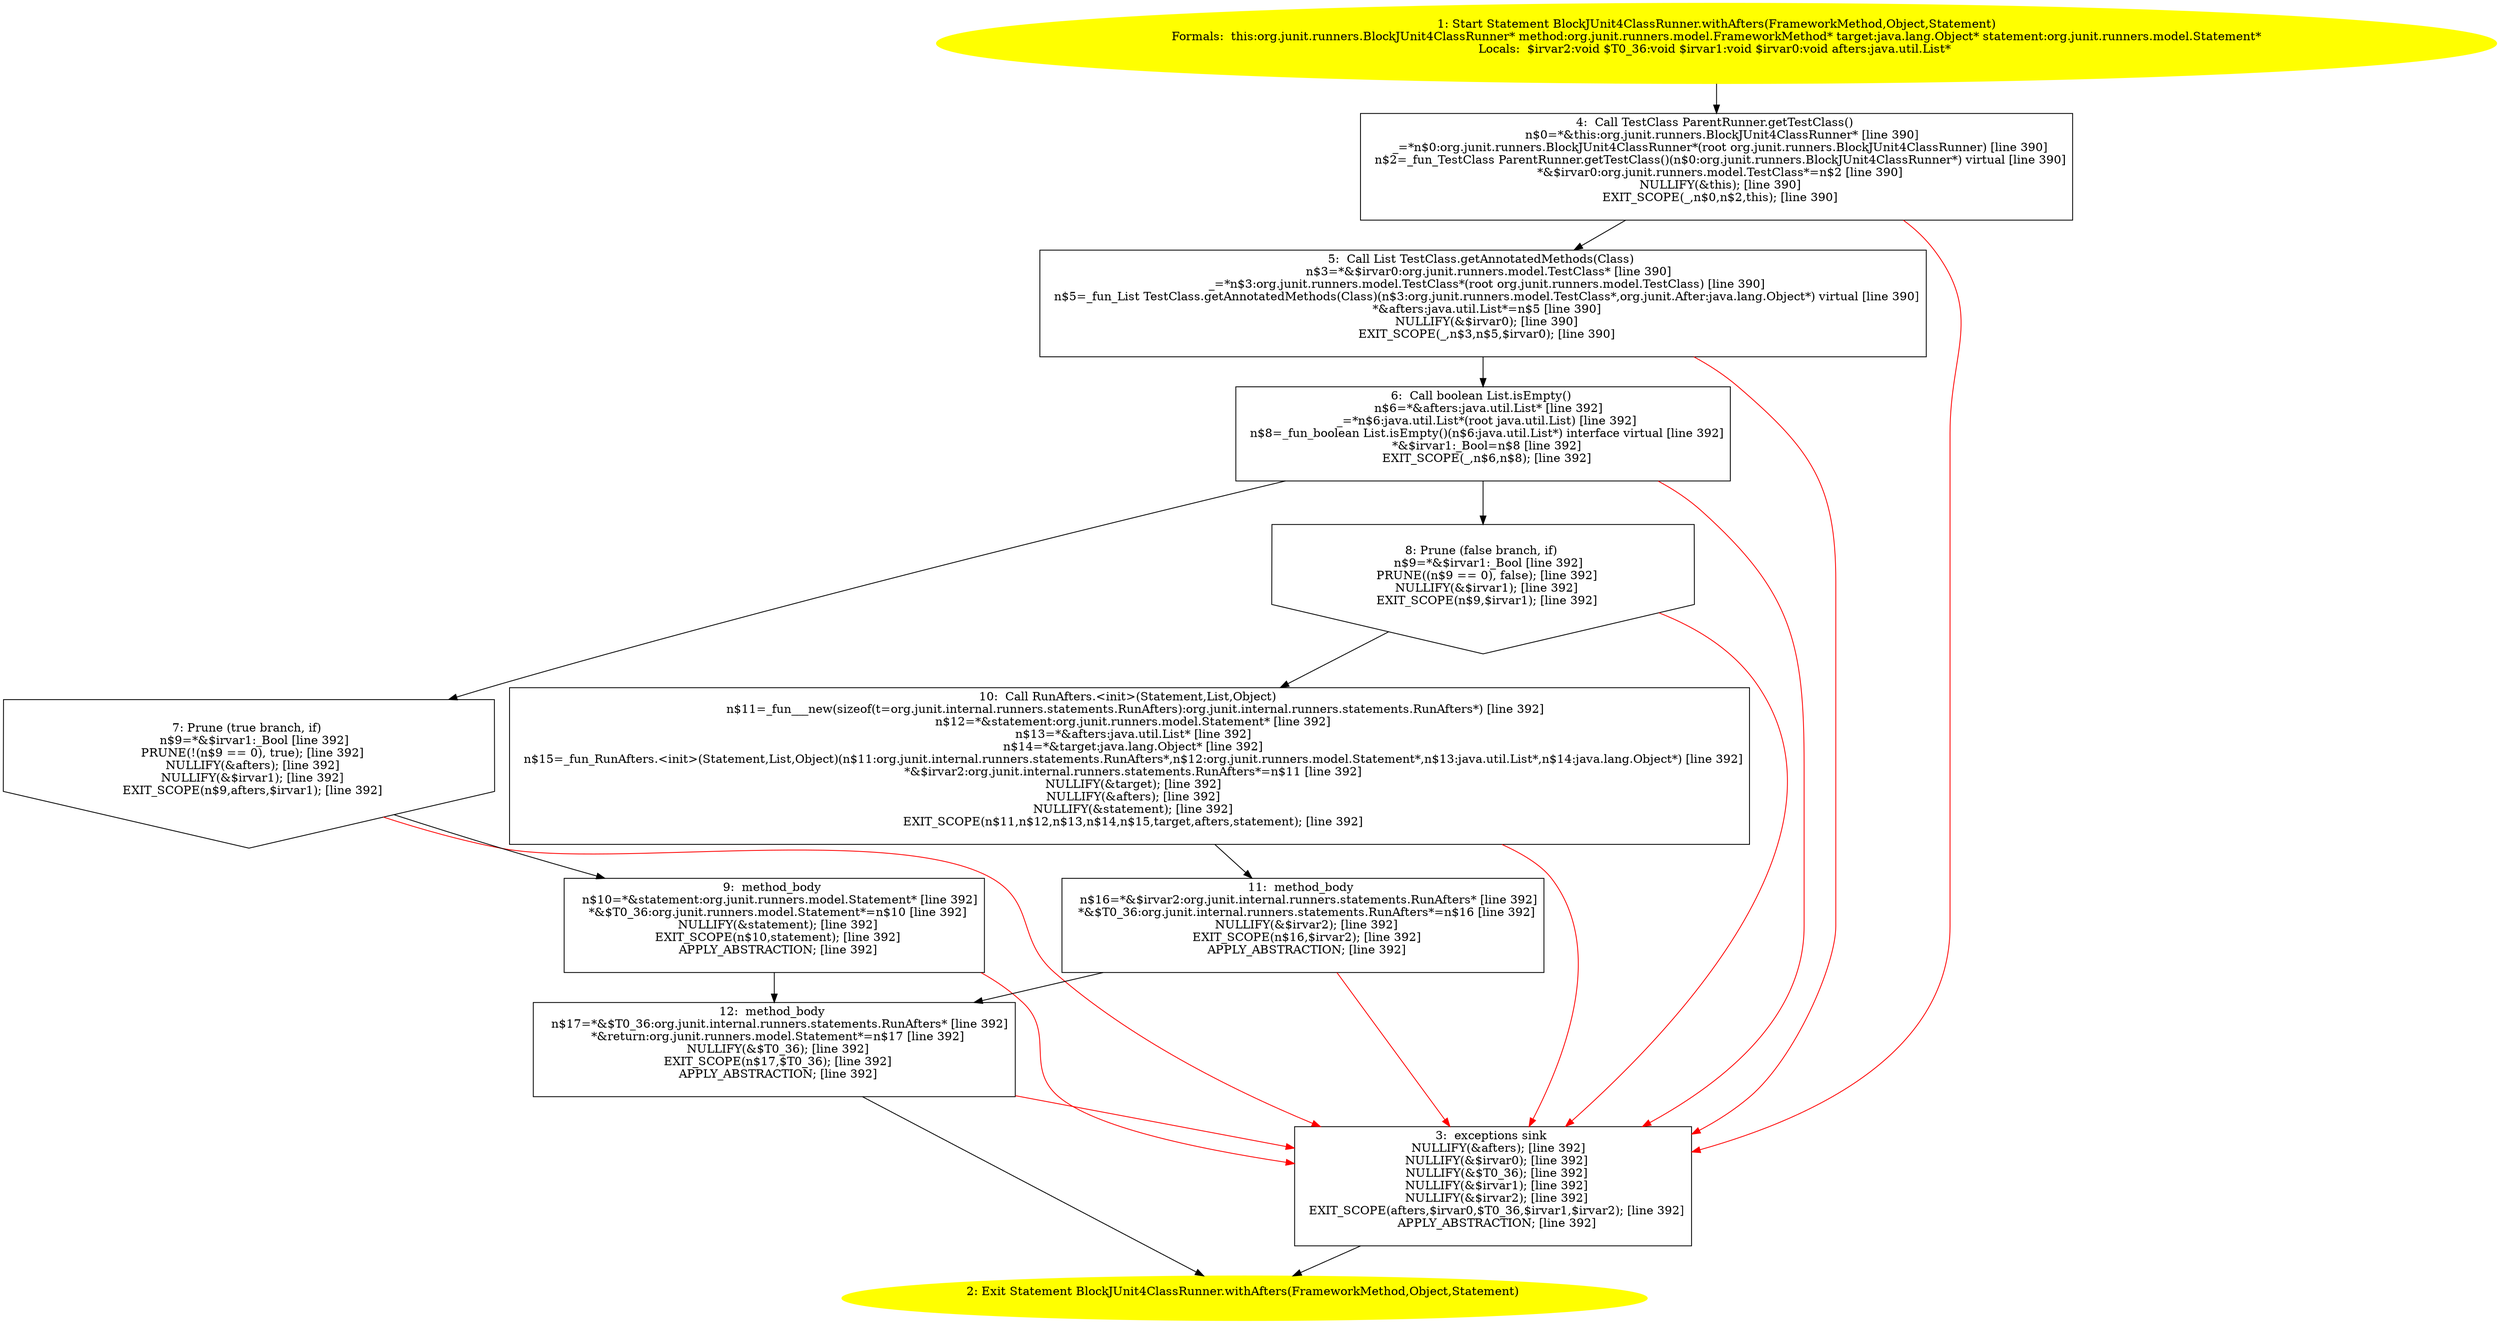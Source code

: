 /* @generated */
digraph cfg {
"org.junit.runners.BlockJUnit4ClassRunner.withAfters(org.junit.runners.model.FrameworkMethod,java.lan.8e931136e2bd86034972104a67852407_1" [label="1: Start Statement BlockJUnit4ClassRunner.withAfters(FrameworkMethod,Object,Statement)\nFormals:  this:org.junit.runners.BlockJUnit4ClassRunner* method:org.junit.runners.model.FrameworkMethod* target:java.lang.Object* statement:org.junit.runners.model.Statement*\nLocals:  $irvar2:void $T0_36:void $irvar1:void $irvar0:void afters:java.util.List* \n  " color=yellow style=filled]
	

	 "org.junit.runners.BlockJUnit4ClassRunner.withAfters(org.junit.runners.model.FrameworkMethod,java.lan.8e931136e2bd86034972104a67852407_1" -> "org.junit.runners.BlockJUnit4ClassRunner.withAfters(org.junit.runners.model.FrameworkMethod,java.lan.8e931136e2bd86034972104a67852407_4" ;
"org.junit.runners.BlockJUnit4ClassRunner.withAfters(org.junit.runners.model.FrameworkMethod,java.lan.8e931136e2bd86034972104a67852407_2" [label="2: Exit Statement BlockJUnit4ClassRunner.withAfters(FrameworkMethod,Object,Statement) \n  " color=yellow style=filled]
	

"org.junit.runners.BlockJUnit4ClassRunner.withAfters(org.junit.runners.model.FrameworkMethod,java.lan.8e931136e2bd86034972104a67852407_3" [label="3:  exceptions sink \n   NULLIFY(&afters); [line 392]\n  NULLIFY(&$irvar0); [line 392]\n  NULLIFY(&$T0_36); [line 392]\n  NULLIFY(&$irvar1); [line 392]\n  NULLIFY(&$irvar2); [line 392]\n  EXIT_SCOPE(afters,$irvar0,$T0_36,$irvar1,$irvar2); [line 392]\n  APPLY_ABSTRACTION; [line 392]\n " shape="box"]
	

	 "org.junit.runners.BlockJUnit4ClassRunner.withAfters(org.junit.runners.model.FrameworkMethod,java.lan.8e931136e2bd86034972104a67852407_3" -> "org.junit.runners.BlockJUnit4ClassRunner.withAfters(org.junit.runners.model.FrameworkMethod,java.lan.8e931136e2bd86034972104a67852407_2" ;
"org.junit.runners.BlockJUnit4ClassRunner.withAfters(org.junit.runners.model.FrameworkMethod,java.lan.8e931136e2bd86034972104a67852407_4" [label="4:  Call TestClass ParentRunner.getTestClass() \n   n$0=*&this:org.junit.runners.BlockJUnit4ClassRunner* [line 390]\n  _=*n$0:org.junit.runners.BlockJUnit4ClassRunner*(root org.junit.runners.BlockJUnit4ClassRunner) [line 390]\n  n$2=_fun_TestClass ParentRunner.getTestClass()(n$0:org.junit.runners.BlockJUnit4ClassRunner*) virtual [line 390]\n  *&$irvar0:org.junit.runners.model.TestClass*=n$2 [line 390]\n  NULLIFY(&this); [line 390]\n  EXIT_SCOPE(_,n$0,n$2,this); [line 390]\n " shape="box"]
	

	 "org.junit.runners.BlockJUnit4ClassRunner.withAfters(org.junit.runners.model.FrameworkMethod,java.lan.8e931136e2bd86034972104a67852407_4" -> "org.junit.runners.BlockJUnit4ClassRunner.withAfters(org.junit.runners.model.FrameworkMethod,java.lan.8e931136e2bd86034972104a67852407_5" ;
	 "org.junit.runners.BlockJUnit4ClassRunner.withAfters(org.junit.runners.model.FrameworkMethod,java.lan.8e931136e2bd86034972104a67852407_4" -> "org.junit.runners.BlockJUnit4ClassRunner.withAfters(org.junit.runners.model.FrameworkMethod,java.lan.8e931136e2bd86034972104a67852407_3" [color="red" ];
"org.junit.runners.BlockJUnit4ClassRunner.withAfters(org.junit.runners.model.FrameworkMethod,java.lan.8e931136e2bd86034972104a67852407_5" [label="5:  Call List TestClass.getAnnotatedMethods(Class) \n   n$3=*&$irvar0:org.junit.runners.model.TestClass* [line 390]\n  _=*n$3:org.junit.runners.model.TestClass*(root org.junit.runners.model.TestClass) [line 390]\n  n$5=_fun_List TestClass.getAnnotatedMethods(Class)(n$3:org.junit.runners.model.TestClass*,org.junit.After:java.lang.Object*) virtual [line 390]\n  *&afters:java.util.List*=n$5 [line 390]\n  NULLIFY(&$irvar0); [line 390]\n  EXIT_SCOPE(_,n$3,n$5,$irvar0); [line 390]\n " shape="box"]
	

	 "org.junit.runners.BlockJUnit4ClassRunner.withAfters(org.junit.runners.model.FrameworkMethod,java.lan.8e931136e2bd86034972104a67852407_5" -> "org.junit.runners.BlockJUnit4ClassRunner.withAfters(org.junit.runners.model.FrameworkMethod,java.lan.8e931136e2bd86034972104a67852407_6" ;
	 "org.junit.runners.BlockJUnit4ClassRunner.withAfters(org.junit.runners.model.FrameworkMethod,java.lan.8e931136e2bd86034972104a67852407_5" -> "org.junit.runners.BlockJUnit4ClassRunner.withAfters(org.junit.runners.model.FrameworkMethod,java.lan.8e931136e2bd86034972104a67852407_3" [color="red" ];
"org.junit.runners.BlockJUnit4ClassRunner.withAfters(org.junit.runners.model.FrameworkMethod,java.lan.8e931136e2bd86034972104a67852407_6" [label="6:  Call boolean List.isEmpty() \n   n$6=*&afters:java.util.List* [line 392]\n  _=*n$6:java.util.List*(root java.util.List) [line 392]\n  n$8=_fun_boolean List.isEmpty()(n$6:java.util.List*) interface virtual [line 392]\n  *&$irvar1:_Bool=n$8 [line 392]\n  EXIT_SCOPE(_,n$6,n$8); [line 392]\n " shape="box"]
	

	 "org.junit.runners.BlockJUnit4ClassRunner.withAfters(org.junit.runners.model.FrameworkMethod,java.lan.8e931136e2bd86034972104a67852407_6" -> "org.junit.runners.BlockJUnit4ClassRunner.withAfters(org.junit.runners.model.FrameworkMethod,java.lan.8e931136e2bd86034972104a67852407_7" ;
	 "org.junit.runners.BlockJUnit4ClassRunner.withAfters(org.junit.runners.model.FrameworkMethod,java.lan.8e931136e2bd86034972104a67852407_6" -> "org.junit.runners.BlockJUnit4ClassRunner.withAfters(org.junit.runners.model.FrameworkMethod,java.lan.8e931136e2bd86034972104a67852407_8" ;
	 "org.junit.runners.BlockJUnit4ClassRunner.withAfters(org.junit.runners.model.FrameworkMethod,java.lan.8e931136e2bd86034972104a67852407_6" -> "org.junit.runners.BlockJUnit4ClassRunner.withAfters(org.junit.runners.model.FrameworkMethod,java.lan.8e931136e2bd86034972104a67852407_3" [color="red" ];
"org.junit.runners.BlockJUnit4ClassRunner.withAfters(org.junit.runners.model.FrameworkMethod,java.lan.8e931136e2bd86034972104a67852407_7" [label="7: Prune (true branch, if) \n   n$9=*&$irvar1:_Bool [line 392]\n  PRUNE(!(n$9 == 0), true); [line 392]\n  NULLIFY(&afters); [line 392]\n  NULLIFY(&$irvar1); [line 392]\n  EXIT_SCOPE(n$9,afters,$irvar1); [line 392]\n " shape="invhouse"]
	

	 "org.junit.runners.BlockJUnit4ClassRunner.withAfters(org.junit.runners.model.FrameworkMethod,java.lan.8e931136e2bd86034972104a67852407_7" -> "org.junit.runners.BlockJUnit4ClassRunner.withAfters(org.junit.runners.model.FrameworkMethod,java.lan.8e931136e2bd86034972104a67852407_9" ;
	 "org.junit.runners.BlockJUnit4ClassRunner.withAfters(org.junit.runners.model.FrameworkMethod,java.lan.8e931136e2bd86034972104a67852407_7" -> "org.junit.runners.BlockJUnit4ClassRunner.withAfters(org.junit.runners.model.FrameworkMethod,java.lan.8e931136e2bd86034972104a67852407_3" [color="red" ];
"org.junit.runners.BlockJUnit4ClassRunner.withAfters(org.junit.runners.model.FrameworkMethod,java.lan.8e931136e2bd86034972104a67852407_8" [label="8: Prune (false branch, if) \n   n$9=*&$irvar1:_Bool [line 392]\n  PRUNE((n$9 == 0), false); [line 392]\n  NULLIFY(&$irvar1); [line 392]\n  EXIT_SCOPE(n$9,$irvar1); [line 392]\n " shape="invhouse"]
	

	 "org.junit.runners.BlockJUnit4ClassRunner.withAfters(org.junit.runners.model.FrameworkMethod,java.lan.8e931136e2bd86034972104a67852407_8" -> "org.junit.runners.BlockJUnit4ClassRunner.withAfters(org.junit.runners.model.FrameworkMethod,java.lan.8e931136e2bd86034972104a67852407_10" ;
	 "org.junit.runners.BlockJUnit4ClassRunner.withAfters(org.junit.runners.model.FrameworkMethod,java.lan.8e931136e2bd86034972104a67852407_8" -> "org.junit.runners.BlockJUnit4ClassRunner.withAfters(org.junit.runners.model.FrameworkMethod,java.lan.8e931136e2bd86034972104a67852407_3" [color="red" ];
"org.junit.runners.BlockJUnit4ClassRunner.withAfters(org.junit.runners.model.FrameworkMethod,java.lan.8e931136e2bd86034972104a67852407_9" [label="9:  method_body \n   n$10=*&statement:org.junit.runners.model.Statement* [line 392]\n  *&$T0_36:org.junit.runners.model.Statement*=n$10 [line 392]\n  NULLIFY(&statement); [line 392]\n  EXIT_SCOPE(n$10,statement); [line 392]\n  APPLY_ABSTRACTION; [line 392]\n " shape="box"]
	

	 "org.junit.runners.BlockJUnit4ClassRunner.withAfters(org.junit.runners.model.FrameworkMethod,java.lan.8e931136e2bd86034972104a67852407_9" -> "org.junit.runners.BlockJUnit4ClassRunner.withAfters(org.junit.runners.model.FrameworkMethod,java.lan.8e931136e2bd86034972104a67852407_12" ;
	 "org.junit.runners.BlockJUnit4ClassRunner.withAfters(org.junit.runners.model.FrameworkMethod,java.lan.8e931136e2bd86034972104a67852407_9" -> "org.junit.runners.BlockJUnit4ClassRunner.withAfters(org.junit.runners.model.FrameworkMethod,java.lan.8e931136e2bd86034972104a67852407_3" [color="red" ];
"org.junit.runners.BlockJUnit4ClassRunner.withAfters(org.junit.runners.model.FrameworkMethod,java.lan.8e931136e2bd86034972104a67852407_10" [label="10:  Call RunAfters.<init>(Statement,List,Object) \n   n$11=_fun___new(sizeof(t=org.junit.internal.runners.statements.RunAfters):org.junit.internal.runners.statements.RunAfters*) [line 392]\n  n$12=*&statement:org.junit.runners.model.Statement* [line 392]\n  n$13=*&afters:java.util.List* [line 392]\n  n$14=*&target:java.lang.Object* [line 392]\n  n$15=_fun_RunAfters.<init>(Statement,List,Object)(n$11:org.junit.internal.runners.statements.RunAfters*,n$12:org.junit.runners.model.Statement*,n$13:java.util.List*,n$14:java.lang.Object*) [line 392]\n  *&$irvar2:org.junit.internal.runners.statements.RunAfters*=n$11 [line 392]\n  NULLIFY(&target); [line 392]\n  NULLIFY(&afters); [line 392]\n  NULLIFY(&statement); [line 392]\n  EXIT_SCOPE(n$11,n$12,n$13,n$14,n$15,target,afters,statement); [line 392]\n " shape="box"]
	

	 "org.junit.runners.BlockJUnit4ClassRunner.withAfters(org.junit.runners.model.FrameworkMethod,java.lan.8e931136e2bd86034972104a67852407_10" -> "org.junit.runners.BlockJUnit4ClassRunner.withAfters(org.junit.runners.model.FrameworkMethod,java.lan.8e931136e2bd86034972104a67852407_11" ;
	 "org.junit.runners.BlockJUnit4ClassRunner.withAfters(org.junit.runners.model.FrameworkMethod,java.lan.8e931136e2bd86034972104a67852407_10" -> "org.junit.runners.BlockJUnit4ClassRunner.withAfters(org.junit.runners.model.FrameworkMethod,java.lan.8e931136e2bd86034972104a67852407_3" [color="red" ];
"org.junit.runners.BlockJUnit4ClassRunner.withAfters(org.junit.runners.model.FrameworkMethod,java.lan.8e931136e2bd86034972104a67852407_11" [label="11:  method_body \n   n$16=*&$irvar2:org.junit.internal.runners.statements.RunAfters* [line 392]\n  *&$T0_36:org.junit.internal.runners.statements.RunAfters*=n$16 [line 392]\n  NULLIFY(&$irvar2); [line 392]\n  EXIT_SCOPE(n$16,$irvar2); [line 392]\n  APPLY_ABSTRACTION; [line 392]\n " shape="box"]
	

	 "org.junit.runners.BlockJUnit4ClassRunner.withAfters(org.junit.runners.model.FrameworkMethod,java.lan.8e931136e2bd86034972104a67852407_11" -> "org.junit.runners.BlockJUnit4ClassRunner.withAfters(org.junit.runners.model.FrameworkMethod,java.lan.8e931136e2bd86034972104a67852407_12" ;
	 "org.junit.runners.BlockJUnit4ClassRunner.withAfters(org.junit.runners.model.FrameworkMethod,java.lan.8e931136e2bd86034972104a67852407_11" -> "org.junit.runners.BlockJUnit4ClassRunner.withAfters(org.junit.runners.model.FrameworkMethod,java.lan.8e931136e2bd86034972104a67852407_3" [color="red" ];
"org.junit.runners.BlockJUnit4ClassRunner.withAfters(org.junit.runners.model.FrameworkMethod,java.lan.8e931136e2bd86034972104a67852407_12" [label="12:  method_body \n   n$17=*&$T0_36:org.junit.internal.runners.statements.RunAfters* [line 392]\n  *&return:org.junit.runners.model.Statement*=n$17 [line 392]\n  NULLIFY(&$T0_36); [line 392]\n  EXIT_SCOPE(n$17,$T0_36); [line 392]\n  APPLY_ABSTRACTION; [line 392]\n " shape="box"]
	

	 "org.junit.runners.BlockJUnit4ClassRunner.withAfters(org.junit.runners.model.FrameworkMethod,java.lan.8e931136e2bd86034972104a67852407_12" -> "org.junit.runners.BlockJUnit4ClassRunner.withAfters(org.junit.runners.model.FrameworkMethod,java.lan.8e931136e2bd86034972104a67852407_2" ;
	 "org.junit.runners.BlockJUnit4ClassRunner.withAfters(org.junit.runners.model.FrameworkMethod,java.lan.8e931136e2bd86034972104a67852407_12" -> "org.junit.runners.BlockJUnit4ClassRunner.withAfters(org.junit.runners.model.FrameworkMethod,java.lan.8e931136e2bd86034972104a67852407_3" [color="red" ];
}
